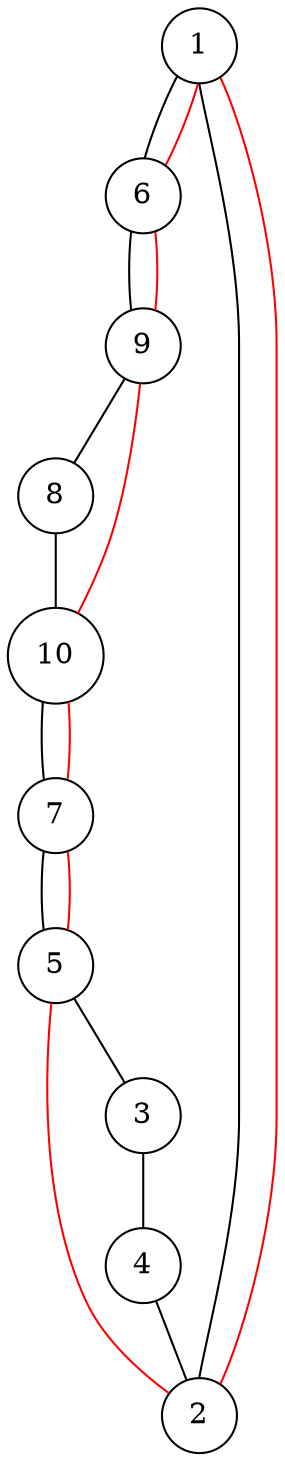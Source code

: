 graph random995710 {
	node [shape=circle fillcolor=white]
	1 [ pos = "0.624063,0.257166!"]
	2 [ pos = "0.668580,2.429248!"]
	3 [ pos = "1.790496,3.624538!"]
	4 [ pos = "1.862402,2.087673!"]
	5 [ pos = "2.152347,4.999636!"]
	6 [ pos = "2.903204,0.766772!"]
	7 [ pos = "3.288851,5.000000!"]
	8 [ pos = "4.246614,3.110949!"]
	9 [ pos = "4.392698,1.380413!"]
	10 [ pos = "4.793902,3.612596!"]

	1 -- 6 [color = black]
	2 -- 1 [color = black]
	3 -- 4 [color = black]
	4 -- 2 [color = black]
	5 -- 3 [color = black]
	6 -- 9 [color = black]
	7 -- 5 [color = black]
	8 -- 10 [color = black]
	9 -- 8 [color = black]
	10 -- 7 [color = black]
	1 -- 6 [color = red]
	6 -- 9 [color = red]
	9 -- 10 [color = red]
	10 -- 7 [color = red]
	7 -- 5 [color = red]
	5 -- 2 [color = red]
	2 -- 1 [color = red]
}
